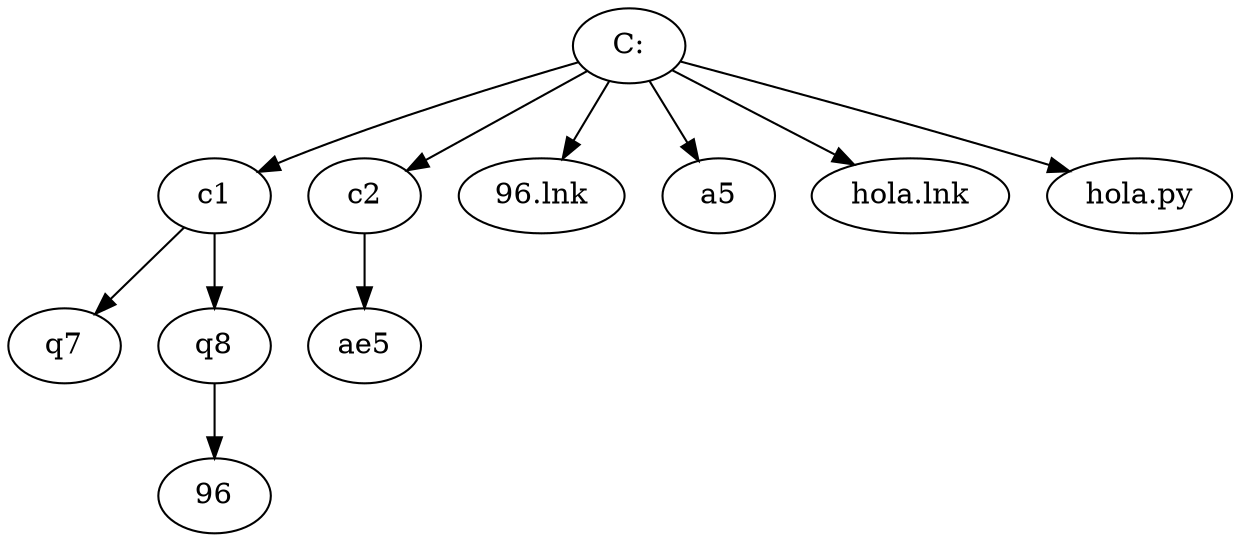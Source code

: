 strict digraph "" {
	"C:" -> c1;
	"C:" -> c2;
	"C:" -> "96.lnk";
	"C:" -> a5;
	"C:" -> "hola.lnk";
	"C:" -> "hola.py";
	c1 -> q7;
	c1 -> q8;
	q8 -> 96;
	c2 -> ae5;
}

